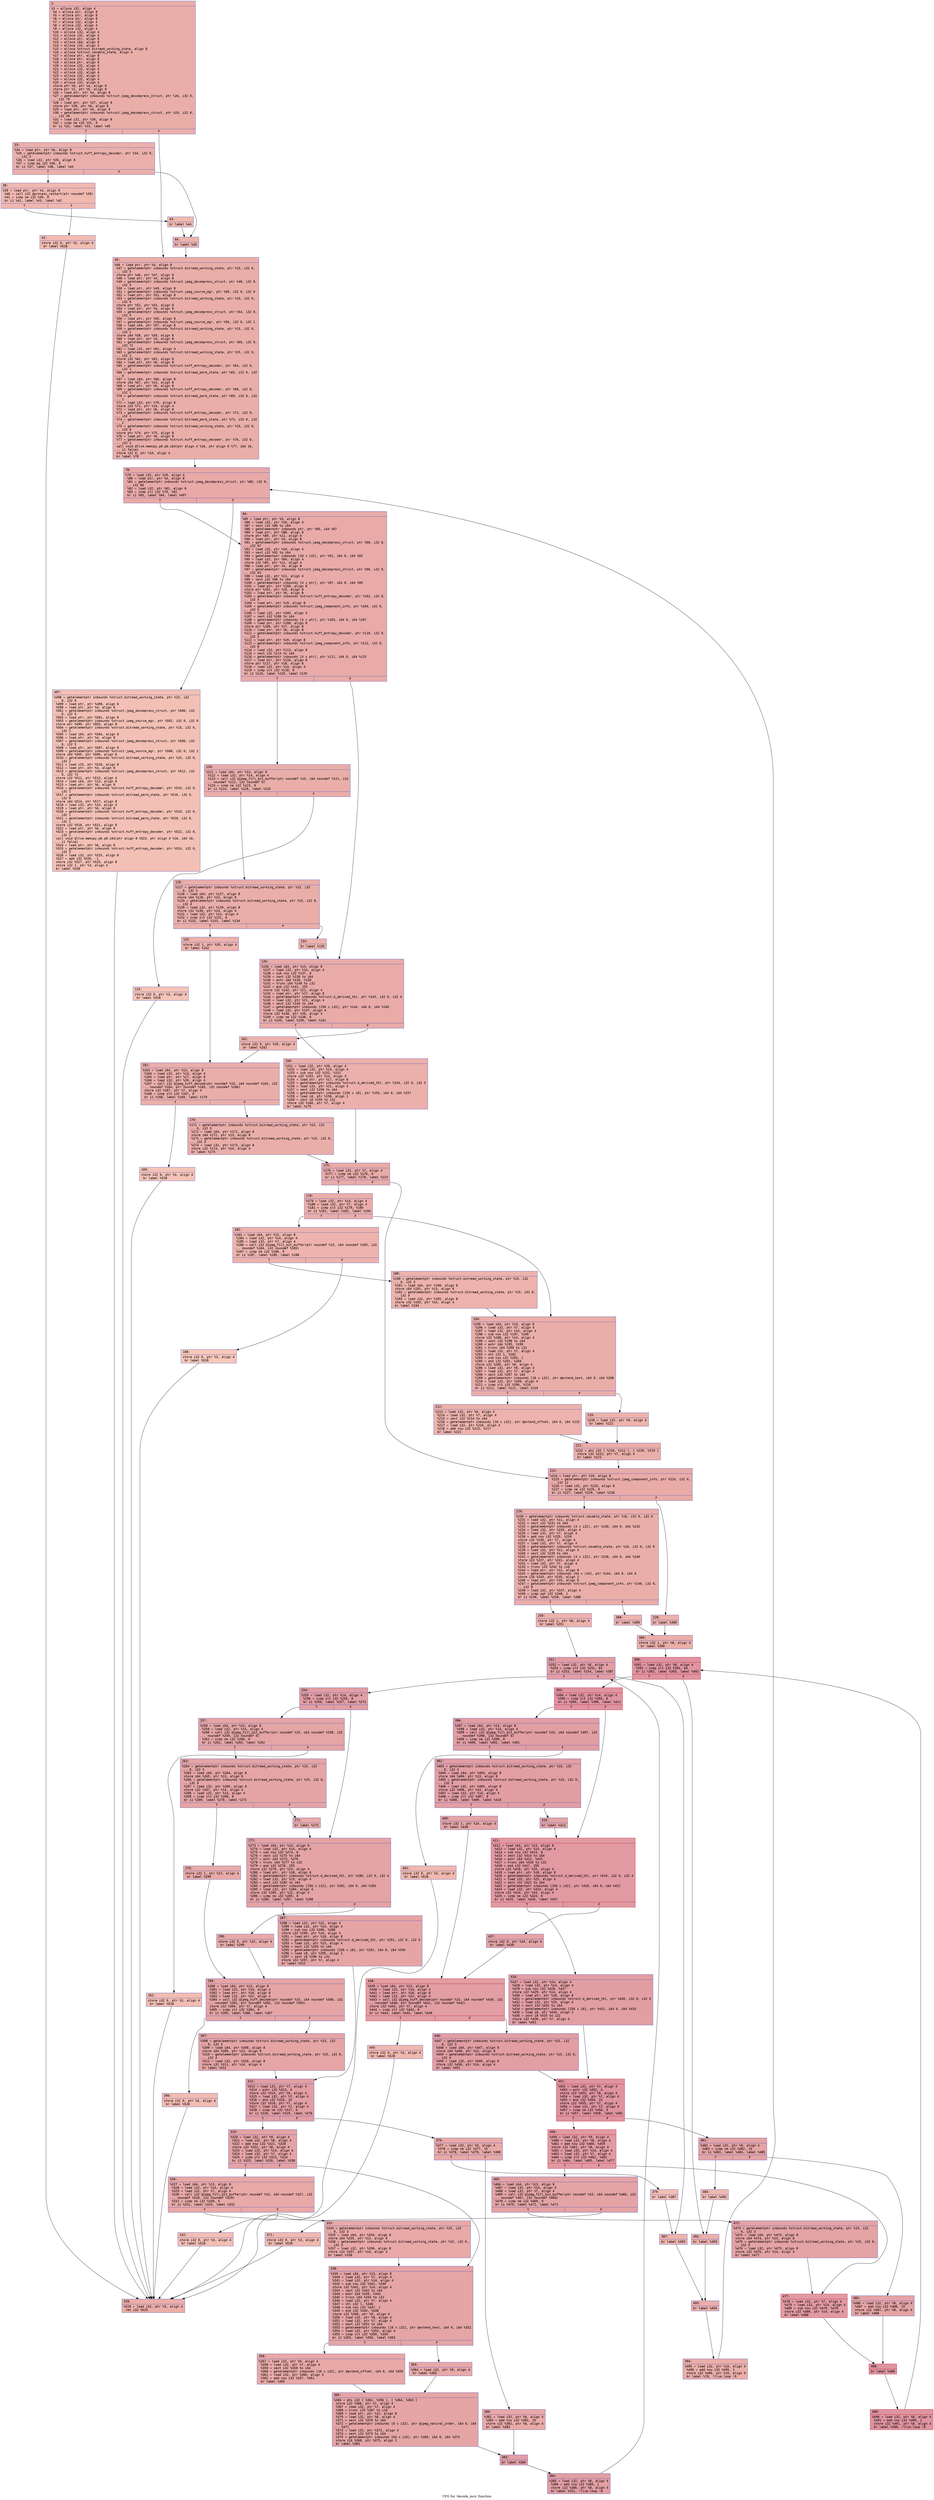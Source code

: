 digraph "CFG for 'decode_mcu' function" {
	label="CFG for 'decode_mcu' function";

	Node0x600000e1c0a0 [shape=record,color="#3d50c3ff", style=filled, fillcolor="#d0473d70" fontname="Courier",label="{2:\l|  %3 = alloca i32, align 4\l  %4 = alloca ptr, align 8\l  %5 = alloca ptr, align 8\l  %6 = alloca ptr, align 8\l  %7 = alloca i32, align 4\l  %8 = alloca i32, align 4\l  %9 = alloca i32, align 4\l  %10 = alloca i32, align 4\l  %11 = alloca i32, align 4\l  %12 = alloca ptr, align 8\l  %13 = alloca i64, align 8\l  %14 = alloca i32, align 4\l  %15 = alloca %struct.bitread_working_state, align 8\l  %16 = alloca %struct.savable_state, align 4\l  %17 = alloca ptr, align 8\l  %18 = alloca ptr, align 8\l  %19 = alloca ptr, align 8\l  %20 = alloca i32, align 4\l  %21 = alloca i32, align 4\l  %22 = alloca i32, align 4\l  %23 = alloca i32, align 4\l  %24 = alloca i32, align 4\l  %25 = alloca i32, align 4\l  store ptr %0, ptr %4, align 8\l  store ptr %1, ptr %5, align 8\l  %26 = load ptr, ptr %4, align 8\l  %27 = getelementptr inbounds %struct.jpeg_decompress_struct, ptr %26, i32 0,\l... i32 79\l  %28 = load ptr, ptr %27, align 8\l  store ptr %28, ptr %6, align 8\l  %29 = load ptr, ptr %4, align 8\l  %30 = getelementptr inbounds %struct.jpeg_decompress_struct, ptr %29, i32 0,\l... i32 49\l  %31 = load i32, ptr %30, align 8\l  %32 = icmp ne i32 %31, 0\l  br i1 %32, label %33, label %45\l|{<s0>T|<s1>F}}"];
	Node0x600000e1c0a0:s0 -> Node0x600000e1c0f0[tooltip="2 -> 33\nProbability 62.50%" ];
	Node0x600000e1c0a0:s1 -> Node0x600000e1c280[tooltip="2 -> 45\nProbability 37.50%" ];
	Node0x600000e1c0f0 [shape=record,color="#3d50c3ff", style=filled, fillcolor="#d24b4070" fontname="Courier",label="{33:\l|  %34 = load ptr, ptr %6, align 8\l  %35 = getelementptr inbounds %struct.huff_entropy_decoder, ptr %34, i32 0,\l... i32 3\l  %36 = load i32, ptr %35, align 8\l  %37 = icmp eq i32 %36, 0\l  br i1 %37, label %38, label %44\l|{<s0>T|<s1>F}}"];
	Node0x600000e1c0f0:s0 -> Node0x600000e1c140[tooltip="33 -> 38\nProbability 37.50%" ];
	Node0x600000e1c0f0:s1 -> Node0x600000e1c230[tooltip="33 -> 44\nProbability 62.50%" ];
	Node0x600000e1c140 [shape=record,color="#3d50c3ff", style=filled, fillcolor="#dc5d4a70" fontname="Courier",label="{38:\l|  %39 = load ptr, ptr %4, align 8\l  %40 = call i32 @process_restart(ptr noundef %39)\l  %41 = icmp ne i32 %40, 0\l  br i1 %41, label %43, label %42\l|{<s0>T|<s1>F}}"];
	Node0x600000e1c140:s0 -> Node0x600000e1c1e0[tooltip="38 -> 43\nProbability 62.50%" ];
	Node0x600000e1c140:s1 -> Node0x600000e1c190[tooltip="38 -> 42\nProbability 37.50%" ];
	Node0x600000e1c190 [shape=record,color="#3d50c3ff", style=filled, fillcolor="#e1675170" fontname="Courier",label="{42:\l|  store i32 0, ptr %3, align 4\l  br label %528\l}"];
	Node0x600000e1c190 -> Node0x600000e1dd10[tooltip="42 -> 528\nProbability 100.00%" ];
	Node0x600000e1c1e0 [shape=record,color="#3d50c3ff", style=filled, fillcolor="#de614d70" fontname="Courier",label="{43:\l|  br label %44\l}"];
	Node0x600000e1c1e0 -> Node0x600000e1c230[tooltip="43 -> 44\nProbability 100.00%" ];
	Node0x600000e1c230 [shape=record,color="#3d50c3ff", style=filled, fillcolor="#d6524470" fontname="Courier",label="{44:\l|  br label %45\l}"];
	Node0x600000e1c230 -> Node0x600000e1c280[tooltip="44 -> 45\nProbability 100.00%" ];
	Node0x600000e1c280 [shape=record,color="#3d50c3ff", style=filled, fillcolor="#d0473d70" fontname="Courier",label="{45:\l|  %46 = load ptr, ptr %4, align 8\l  %47 = getelementptr inbounds %struct.bitread_working_state, ptr %15, i32 0,\l... i32 5\l  store ptr %46, ptr %47, align 8\l  %48 = load ptr, ptr %4, align 8\l  %49 = getelementptr inbounds %struct.jpeg_decompress_struct, ptr %48, i32 0,\l... i32 5\l  %50 = load ptr, ptr %49, align 8\l  %51 = getelementptr inbounds %struct.jpeg_source_mgr, ptr %50, i32 0, i32 0\l  %52 = load ptr, ptr %51, align 8\l  %53 = getelementptr inbounds %struct.bitread_working_state, ptr %15, i32 0,\l... i32 0\l  store ptr %52, ptr %53, align 8\l  %54 = load ptr, ptr %4, align 8\l  %55 = getelementptr inbounds %struct.jpeg_decompress_struct, ptr %54, i32 0,\l... i32 5\l  %56 = load ptr, ptr %55, align 8\l  %57 = getelementptr inbounds %struct.jpeg_source_mgr, ptr %56, i32 0, i32 1\l  %58 = load i64, ptr %57, align 8\l  %59 = getelementptr inbounds %struct.bitread_working_state, ptr %15, i32 0,\l... i32 1\l  store i64 %58, ptr %59, align 8\l  %60 = load ptr, ptr %4, align 8\l  %61 = getelementptr inbounds %struct.jpeg_decompress_struct, ptr %60, i32 0,\l... i32 72\l  %62 = load i32, ptr %61, align 4\l  %63 = getelementptr inbounds %struct.bitread_working_state, ptr %15, i32 0,\l... i32 2\l  store i32 %62, ptr %63, align 8\l  %64 = load ptr, ptr %6, align 8\l  %65 = getelementptr inbounds %struct.huff_entropy_decoder, ptr %64, i32 0,\l... i32 1\l  %66 = getelementptr inbounds %struct.bitread_perm_state, ptr %65, i32 0, i32\l... 0\l  %67 = load i64, ptr %66, align 8\l  store i64 %67, ptr %13, align 8\l  %68 = load ptr, ptr %6, align 8\l  %69 = getelementptr inbounds %struct.huff_entropy_decoder, ptr %68, i32 0,\l... i32 1\l  %70 = getelementptr inbounds %struct.bitread_perm_state, ptr %69, i32 0, i32\l... 1\l  %71 = load i32, ptr %70, align 8\l  store i32 %71, ptr %14, align 4\l  %72 = load ptr, ptr %6, align 8\l  %73 = getelementptr inbounds %struct.huff_entropy_decoder, ptr %72, i32 0,\l... i32 1\l  %74 = getelementptr inbounds %struct.bitread_perm_state, ptr %73, i32 0, i32\l... 2\l  %75 = getelementptr inbounds %struct.bitread_working_state, ptr %15, i32 0,\l... i32 6\l  store ptr %74, ptr %75, align 8\l  %76 = load ptr, ptr %6, align 8\l  %77 = getelementptr inbounds %struct.huff_entropy_decoder, ptr %76, i32 0,\l... i32 2\l  call void @llvm.memcpy.p0.p0.i64(ptr align 4 %16, ptr align 8 %77, i64 16,\l... i1 false)\l  store i32 0, ptr %10, align 4\l  br label %78\l}"];
	Node0x600000e1c280 -> Node0x600000e1c2d0[tooltip="45 -> 78\nProbability 100.00%" ];
	Node0x600000e1c2d0 [shape=record,color="#3d50c3ff", style=filled, fillcolor="#ca3b3770" fontname="Courier",label="{78:\l|  %79 = load i32, ptr %10, align 4\l  %80 = load ptr, ptr %4, align 8\l  %81 = getelementptr inbounds %struct.jpeg_decompress_struct, ptr %80, i32 0,\l... i32 66\l  %82 = load i32, ptr %81, align 8\l  %83 = icmp slt i32 %79, %82\l  br i1 %83, label %84, label %497\l|{<s0>T|<s1>F}}"];
	Node0x600000e1c2d0:s0 -> Node0x600000e1c320[tooltip="78 -> 84\nProbability 96.88%" ];
	Node0x600000e1c2d0:s1 -> Node0x600000e1dcc0[tooltip="78 -> 497\nProbability 3.12%" ];
	Node0x600000e1c320 [shape=record,color="#3d50c3ff", style=filled, fillcolor="#cc403a70" fontname="Courier",label="{84:\l|  %85 = load ptr, ptr %5, align 8\l  %86 = load i32, ptr %10, align 4\l  %87 = sext i32 %86 to i64\l  %88 = getelementptr inbounds ptr, ptr %85, i64 %87\l  %89 = load ptr, ptr %88, align 8\l  store ptr %89, ptr %12, align 8\l  %90 = load ptr, ptr %4, align 8\l  %91 = getelementptr inbounds %struct.jpeg_decompress_struct, ptr %90, i32 0,\l... i32 67\l  %92 = load i32, ptr %10, align 4\l  %93 = sext i32 %92 to i64\l  %94 = getelementptr inbounds [10 x i32], ptr %91, i64 0, i64 %93\l  %95 = load i32, ptr %94, align 4\l  store i32 %95, ptr %11, align 4\l  %96 = load ptr, ptr %4, align 8\l  %97 = getelementptr inbounds %struct.jpeg_decompress_struct, ptr %96, i32 0,\l... i32 63\l  %98 = load i32, ptr %11, align 4\l  %99 = sext i32 %98 to i64\l  %100 = getelementptr inbounds [4 x ptr], ptr %97, i64 0, i64 %99\l  %101 = load ptr, ptr %100, align 8\l  store ptr %101, ptr %19, align 8\l  %102 = load ptr, ptr %6, align 8\l  %103 = getelementptr inbounds %struct.huff_entropy_decoder, ptr %102, i32 0,\l... i32 4\l  %104 = load ptr, ptr %19, align 8\l  %105 = getelementptr inbounds %struct.jpeg_component_info, ptr %104, i32 0,\l... i32 5\l  %106 = load i32, ptr %105, align 4\l  %107 = sext i32 %106 to i64\l  %108 = getelementptr inbounds [4 x ptr], ptr %103, i64 0, i64 %107\l  %109 = load ptr, ptr %108, align 8\l  store ptr %109, ptr %17, align 8\l  %110 = load ptr, ptr %6, align 8\l  %111 = getelementptr inbounds %struct.huff_entropy_decoder, ptr %110, i32 0,\l... i32 5\l  %112 = load ptr, ptr %19, align 8\l  %113 = getelementptr inbounds %struct.jpeg_component_info, ptr %112, i32 0,\l... i32 6\l  %114 = load i32, ptr %113, align 8\l  %115 = sext i32 %114 to i64\l  %116 = getelementptr inbounds [4 x ptr], ptr %111, i64 0, i64 %115\l  %117 = load ptr, ptr %116, align 8\l  store ptr %117, ptr %18, align 8\l  %118 = load i32, ptr %14, align 4\l  %119 = icmp slt i32 %118, 8\l  br i1 %119, label %120, label %135\l|{<s0>T|<s1>F}}"];
	Node0x600000e1c320:s0 -> Node0x600000e1c370[tooltip="84 -> 120\nProbability 50.00%" ];
	Node0x600000e1c320:s1 -> Node0x600000e1c500[tooltip="84 -> 135\nProbability 50.00%" ];
	Node0x600000e1c370 [shape=record,color="#3d50c3ff", style=filled, fillcolor="#d0473d70" fontname="Courier",label="{120:\l|  %121 = load i64, ptr %13, align 8\l  %122 = load i32, ptr %14, align 4\l  %123 = call i32 @jpeg_fill_bit_buffer(ptr noundef %15, i64 noundef %121, i32\l... noundef %122, i32 noundef 0)\l  %124 = icmp ne i32 %123, 0\l  br i1 %124, label %126, label %125\l|{<s0>T|<s1>F}}"];
	Node0x600000e1c370:s0 -> Node0x600000e1c410[tooltip="120 -> 126\nProbability 96.88%" ];
	Node0x600000e1c370:s1 -> Node0x600000e1c3c0[tooltip="120 -> 125\nProbability 3.12%" ];
	Node0x600000e1c3c0 [shape=record,color="#3d50c3ff", style=filled, fillcolor="#e97a5f70" fontname="Courier",label="{125:\l|  store i32 0, ptr %3, align 4\l  br label %528\l}"];
	Node0x600000e1c3c0 -> Node0x600000e1dd10[tooltip="125 -> 528\nProbability 100.00%" ];
	Node0x600000e1c410 [shape=record,color="#3d50c3ff", style=filled, fillcolor="#d0473d70" fontname="Courier",label="{126:\l|  %127 = getelementptr inbounds %struct.bitread_working_state, ptr %15, i32\l... 0, i32 3\l  %128 = load i64, ptr %127, align 8\l  store i64 %128, ptr %13, align 8\l  %129 = getelementptr inbounds %struct.bitread_working_state, ptr %15, i32 0,\l... i32 4\l  %130 = load i32, ptr %129, align 8\l  store i32 %130, ptr %14, align 4\l  %131 = load i32, ptr %14, align 4\l  %132 = icmp slt i32 %131, 8\l  br i1 %132, label %133, label %134\l|{<s0>T|<s1>F}}"];
	Node0x600000e1c410:s0 -> Node0x600000e1c460[tooltip="126 -> 133\nProbability 50.00%" ];
	Node0x600000e1c410:s1 -> Node0x600000e1c4b0[tooltip="126 -> 134\nProbability 50.00%" ];
	Node0x600000e1c460 [shape=record,color="#3d50c3ff", style=filled, fillcolor="#d6524470" fontname="Courier",label="{133:\l|  store i32 1, ptr %20, align 4\l  br label %162\l}"];
	Node0x600000e1c460 -> Node0x600000e1c5f0[tooltip="133 -> 162\nProbability 100.00%" ];
	Node0x600000e1c4b0 [shape=record,color="#3d50c3ff", style=filled, fillcolor="#d6524470" fontname="Courier",label="{134:\l|  br label %135\l}"];
	Node0x600000e1c4b0 -> Node0x600000e1c500[tooltip="134 -> 135\nProbability 100.00%" ];
	Node0x600000e1c500 [shape=record,color="#3d50c3ff", style=filled, fillcolor="#cc403a70" fontname="Courier",label="{135:\l|  %136 = load i64, ptr %13, align 8\l  %137 = load i32, ptr %14, align 4\l  %138 = sub nsw i32 %137, 8\l  %139 = zext i32 %138 to i64\l  %140 = ashr i64 %136, %139\l  %141 = trunc i64 %140 to i32\l  %142 = and i32 %141, 255\l  store i32 %142, ptr %21, align 4\l  %143 = load ptr, ptr %17, align 8\l  %144 = getelementptr inbounds %struct.d_derived_tbl, ptr %143, i32 0, i32 4\l  %145 = load i32, ptr %21, align 4\l  %146 = sext i32 %145 to i64\l  %147 = getelementptr inbounds [256 x i32], ptr %144, i64 0, i64 %146\l  %148 = load i32, ptr %147, align 4\l  store i32 %148, ptr %20, align 4\l  %149 = icmp ne i32 %148, 0\l  br i1 %149, label %150, label %161\l|{<s0>T|<s1>F}}"];
	Node0x600000e1c500:s0 -> Node0x600000e1c550[tooltip="135 -> 150\nProbability 62.50%" ];
	Node0x600000e1c500:s1 -> Node0x600000e1c5a0[tooltip="135 -> 161\nProbability 37.50%" ];
	Node0x600000e1c550 [shape=record,color="#3d50c3ff", style=filled, fillcolor="#d24b4070" fontname="Courier",label="{150:\l|  %151 = load i32, ptr %20, align 4\l  %152 = load i32, ptr %14, align 4\l  %153 = sub nsw i32 %152, %151\l  store i32 %153, ptr %14, align 4\l  %154 = load ptr, ptr %17, align 8\l  %155 = getelementptr inbounds %struct.d_derived_tbl, ptr %154, i32 0, i32 5\l  %156 = load i32, ptr %21, align 4\l  %157 = sext i32 %156 to i64\l  %158 = getelementptr inbounds [256 x i8], ptr %155, i64 0, i64 %157\l  %159 = load i8, ptr %158, align 1\l  %160 = zext i8 %159 to i32\l  store i32 %160, ptr %7, align 4\l  br label %175\l}"];
	Node0x600000e1c550 -> Node0x600000e1c6e0[tooltip="150 -> 175\nProbability 100.00%" ];
	Node0x600000e1c5a0 [shape=record,color="#3d50c3ff", style=filled, fillcolor="#d6524470" fontname="Courier",label="{161:\l|  store i32 9, ptr %20, align 4\l  br label %162\l}"];
	Node0x600000e1c5a0 -> Node0x600000e1c5f0[tooltip="161 -> 162\nProbability 100.00%" ];
	Node0x600000e1c5f0 [shape=record,color="#3d50c3ff", style=filled, fillcolor="#d0473d70" fontname="Courier",label="{162:\l|  %163 = load i64, ptr %13, align 8\l  %164 = load i32, ptr %14, align 4\l  %165 = load ptr, ptr %17, align 8\l  %166 = load i32, ptr %20, align 4\l  %167 = call i32 @jpeg_huff_decode(ptr noundef %15, i64 noundef %163, i32\l... noundef %164, ptr noundef %165, i32 noundef %166)\l  store i32 %167, ptr %7, align 4\l  %168 = icmp slt i32 %167, 0\l  br i1 %168, label %169, label %170\l|{<s0>T|<s1>F}}"];
	Node0x600000e1c5f0:s0 -> Node0x600000e1c640[tooltip="162 -> 169\nProbability 3.12%" ];
	Node0x600000e1c5f0:s1 -> Node0x600000e1c690[tooltip="162 -> 170\nProbability 96.88%" ];
	Node0x600000e1c640 [shape=record,color="#3d50c3ff", style=filled, fillcolor="#e8765c70" fontname="Courier",label="{169:\l|  store i32 0, ptr %3, align 4\l  br label %528\l}"];
	Node0x600000e1c640 -> Node0x600000e1dd10[tooltip="169 -> 528\nProbability 100.00%" ];
	Node0x600000e1c690 [shape=record,color="#3d50c3ff", style=filled, fillcolor="#d0473d70" fontname="Courier",label="{170:\l|  %171 = getelementptr inbounds %struct.bitread_working_state, ptr %15, i32\l... 0, i32 3\l  %172 = load i64, ptr %171, align 8\l  store i64 %172, ptr %13, align 8\l  %173 = getelementptr inbounds %struct.bitread_working_state, ptr %15, i32 0,\l... i32 4\l  %174 = load i32, ptr %173, align 8\l  store i32 %174, ptr %14, align 4\l  br label %175\l}"];
	Node0x600000e1c690 -> Node0x600000e1c6e0[tooltip="170 -> 175\nProbability 100.00%" ];
	Node0x600000e1c6e0 [shape=record,color="#3d50c3ff", style=filled, fillcolor="#cc403a70" fontname="Courier",label="{175:\l|  %176 = load i32, ptr %7, align 4\l  %177 = icmp ne i32 %176, 0\l  br i1 %177, label %178, label %223\l|{<s0>T|<s1>F}}"];
	Node0x600000e1c6e0:s0 -> Node0x600000e1c730[tooltip="175 -> 178\nProbability 62.50%" ];
	Node0x600000e1c6e0:s1 -> Node0x600000e1c9b0[tooltip="175 -> 223\nProbability 37.50%" ];
	Node0x600000e1c730 [shape=record,color="#3d50c3ff", style=filled, fillcolor="#d0473d70" fontname="Courier",label="{178:\l|  %179 = load i32, ptr %14, align 4\l  %180 = load i32, ptr %7, align 4\l  %181 = icmp slt i32 %179, %180\l  br i1 %181, label %182, label %194\l|{<s0>T|<s1>F}}"];
	Node0x600000e1c730:s0 -> Node0x600000e1c780[tooltip="178 -> 182\nProbability 50.00%" ];
	Node0x600000e1c730:s1 -> Node0x600000e1c870[tooltip="178 -> 194\nProbability 50.00%" ];
	Node0x600000e1c780 [shape=record,color="#3d50c3ff", style=filled, fillcolor="#d6524470" fontname="Courier",label="{182:\l|  %183 = load i64, ptr %13, align 8\l  %184 = load i32, ptr %14, align 4\l  %185 = load i32, ptr %7, align 4\l  %186 = call i32 @jpeg_fill_bit_buffer(ptr noundef %15, i64 noundef %183, i32\l... noundef %184, i32 noundef %185)\l  %187 = icmp ne i32 %186, 0\l  br i1 %187, label %189, label %188\l|{<s0>T|<s1>F}}"];
	Node0x600000e1c780:s0 -> Node0x600000e1c820[tooltip="182 -> 189\nProbability 96.88%" ];
	Node0x600000e1c780:s1 -> Node0x600000e1c7d0[tooltip="182 -> 188\nProbability 3.12%" ];
	Node0x600000e1c7d0 [shape=record,color="#3d50c3ff", style=filled, fillcolor="#ec7f6370" fontname="Courier",label="{188:\l|  store i32 0, ptr %3, align 4\l  br label %528\l}"];
	Node0x600000e1c7d0 -> Node0x600000e1dd10[tooltip="188 -> 528\nProbability 100.00%" ];
	Node0x600000e1c820 [shape=record,color="#3d50c3ff", style=filled, fillcolor="#d6524470" fontname="Courier",label="{189:\l|  %190 = getelementptr inbounds %struct.bitread_working_state, ptr %15, i32\l... 0, i32 3\l  %191 = load i64, ptr %190, align 8\l  store i64 %191, ptr %13, align 8\l  %192 = getelementptr inbounds %struct.bitread_working_state, ptr %15, i32 0,\l... i32 4\l  %193 = load i32, ptr %192, align 8\l  store i32 %193, ptr %14, align 4\l  br label %194\l}"];
	Node0x600000e1c820 -> Node0x600000e1c870[tooltip="189 -> 194\nProbability 100.00%" ];
	Node0x600000e1c870 [shape=record,color="#3d50c3ff", style=filled, fillcolor="#d0473d70" fontname="Courier",label="{194:\l|  %195 = load i64, ptr %13, align 8\l  %196 = load i32, ptr %7, align 4\l  %197 = load i32, ptr %14, align 4\l  %198 = sub nsw i32 %197, %196\l  store i32 %198, ptr %14, align 4\l  %199 = zext i32 %198 to i64\l  %200 = ashr i64 %195, %199\l  %201 = trunc i64 %200 to i32\l  %202 = load i32, ptr %7, align 4\l  %203 = shl i32 1, %202\l  %204 = sub nsw i32 %203, 1\l  %205 = and i32 %201, %204\l  store i32 %205, ptr %9, align 4\l  %206 = load i32, ptr %9, align 4\l  %207 = load i32, ptr %7, align 4\l  %208 = sext i32 %207 to i64\l  %209 = getelementptr inbounds [16 x i32], ptr @extend_test, i64 0, i64 %208\l  %210 = load i32, ptr %209, align 4\l  %211 = icmp slt i32 %206, %210\l  br i1 %211, label %212, label %219\l|{<s0>T|<s1>F}}"];
	Node0x600000e1c870:s0 -> Node0x600000e1c8c0[tooltip="194 -> 212\nProbability 50.00%" ];
	Node0x600000e1c870:s1 -> Node0x600000e1c910[tooltip="194 -> 219\nProbability 50.00%" ];
	Node0x600000e1c8c0 [shape=record,color="#3d50c3ff", style=filled, fillcolor="#d6524470" fontname="Courier",label="{212:\l|  %213 = load i32, ptr %9, align 4\l  %214 = load i32, ptr %7, align 4\l  %215 = sext i32 %214 to i64\l  %216 = getelementptr inbounds [16 x i32], ptr @extend_offset, i64 0, i64 %215\l  %217 = load i32, ptr %216, align 4\l  %218 = add nsw i32 %213, %217\l  br label %221\l}"];
	Node0x600000e1c8c0 -> Node0x600000e1c960[tooltip="212 -> 221\nProbability 100.00%" ];
	Node0x600000e1c910 [shape=record,color="#3d50c3ff", style=filled, fillcolor="#d6524470" fontname="Courier",label="{219:\l|  %220 = load i32, ptr %9, align 4\l  br label %221\l}"];
	Node0x600000e1c910 -> Node0x600000e1c960[tooltip="219 -> 221\nProbability 100.00%" ];
	Node0x600000e1c960 [shape=record,color="#3d50c3ff", style=filled, fillcolor="#d0473d70" fontname="Courier",label="{221:\l|  %222 = phi i32 [ %218, %212 ], [ %220, %219 ]\l  store i32 %222, ptr %7, align 4\l  br label %223\l}"];
	Node0x600000e1c960 -> Node0x600000e1c9b0[tooltip="221 -> 223\nProbability 100.00%" ];
	Node0x600000e1c9b0 [shape=record,color="#3d50c3ff", style=filled, fillcolor="#cc403a70" fontname="Courier",label="{223:\l|  %224 = load ptr, ptr %19, align 8\l  %225 = getelementptr inbounds %struct.jpeg_component_info, ptr %224, i32 0,\l... i32 12\l  %226 = load i32, ptr %225, align 8\l  %227 = icmp ne i32 %226, 0\l  br i1 %227, label %229, label %228\l|{<s0>T|<s1>F}}"];
	Node0x600000e1c9b0:s0 -> Node0x600000e1ca50[tooltip="223 -> 229\nProbability 62.50%" ];
	Node0x600000e1c9b0:s1 -> Node0x600000e1ca00[tooltip="223 -> 228\nProbability 37.50%" ];
	Node0x600000e1ca00 [shape=record,color="#3d50c3ff", style=filled, fillcolor="#d24b4070" fontname="Courier",label="{228:\l|  br label %389\l}"];
	Node0x600000e1ca00 -> Node0x600000e1d400[tooltip="228 -> 389\nProbability 100.00%" ];
	Node0x600000e1ca50 [shape=record,color="#3d50c3ff", style=filled, fillcolor="#d0473d70" fontname="Courier",label="{229:\l|  %230 = getelementptr inbounds %struct.savable_state, ptr %16, i32 0, i32 0\l  %231 = load i32, ptr %11, align 4\l  %232 = sext i32 %231 to i64\l  %233 = getelementptr inbounds [4 x i32], ptr %230, i64 0, i64 %232\l  %234 = load i32, ptr %233, align 4\l  %235 = load i32, ptr %7, align 4\l  %236 = add nsw i32 %235, %234\l  store i32 %236, ptr %7, align 4\l  %237 = load i32, ptr %7, align 4\l  %238 = getelementptr inbounds %struct.savable_state, ptr %16, i32 0, i32 0\l  %239 = load i32, ptr %11, align 4\l  %240 = sext i32 %239 to i64\l  %241 = getelementptr inbounds [4 x i32], ptr %238, i64 0, i64 %240\l  store i32 %237, ptr %241, align 4\l  %242 = load i32, ptr %7, align 4\l  %243 = trunc i32 %242 to i16\l  %244 = load ptr, ptr %12, align 8\l  %245 = getelementptr inbounds [64 x i16], ptr %244, i64 0, i64 0\l  store i16 %243, ptr %245, align 2\l  %246 = load ptr, ptr %19, align 8\l  %247 = getelementptr inbounds %struct.jpeg_component_info, ptr %246, i32 0,\l... i32 9\l  %248 = load i32, ptr %247, align 4\l  %249 = icmp sgt i32 %248, 1\l  br i1 %249, label %250, label %388\l|{<s0>T|<s1>F}}"];
	Node0x600000e1ca50:s0 -> Node0x600000e1caa0[tooltip="229 -> 250\nProbability 50.00%" ];
	Node0x600000e1ca50:s1 -> Node0x600000e1d3b0[tooltip="229 -> 388\nProbability 50.00%" ];
	Node0x600000e1caa0 [shape=record,color="#3d50c3ff", style=filled, fillcolor="#d6524470" fontname="Courier",label="{250:\l|  store i32 1, ptr %8, align 4\l  br label %251\l}"];
	Node0x600000e1caa0 -> Node0x600000e1caf0[tooltip="250 -> 251\nProbability 100.00%" ];
	Node0x600000e1caf0 [shape=record,color="#3d50c3ff", style=filled, fillcolor="#be242e70" fontname="Courier",label="{251:\l|  %252 = load i32, ptr %8, align 4\l  %253 = icmp slt i32 %252, 64\l  br i1 %253, label %254, label %387\l|{<s0>T|<s1>F}}"];
	Node0x600000e1caf0:s0 -> Node0x600000e1cb40[tooltip="251 -> 254\nProbability 96.88%" ];
	Node0x600000e1caf0:s1 -> Node0x600000e1d360[tooltip="251 -> 387\nProbability 3.12%" ];
	Node0x600000e1cb40 [shape=record,color="#3d50c3ff", style=filled, fillcolor="#be242e70" fontname="Courier",label="{254:\l|  %255 = load i32, ptr %14, align 4\l  %256 = icmp slt i32 %255, 8\l  br i1 %256, label %257, label %272\l|{<s0>T|<s1>F}}"];
	Node0x600000e1cb40:s0 -> Node0x600000e1cb90[tooltip="254 -> 257\nProbability 50.00%" ];
	Node0x600000e1cb40:s1 -> Node0x600000e1cd20[tooltip="254 -> 272\nProbability 50.00%" ];
	Node0x600000e1cb90 [shape=record,color="#3d50c3ff", style=filled, fillcolor="#c5333470" fontname="Courier",label="{257:\l|  %258 = load i64, ptr %13, align 8\l  %259 = load i32, ptr %14, align 4\l  %260 = call i32 @jpeg_fill_bit_buffer(ptr noundef %15, i64 noundef %258, i32\l... noundef %259, i32 noundef 0)\l  %261 = icmp ne i32 %260, 0\l  br i1 %261, label %263, label %262\l|{<s0>T|<s1>F}}"];
	Node0x600000e1cb90:s0 -> Node0x600000e1cc30[tooltip="257 -> 263\nProbability 96.88%" ];
	Node0x600000e1cb90:s1 -> Node0x600000e1cbe0[tooltip="257 -> 262\nProbability 3.12%" ];
	Node0x600000e1cbe0 [shape=record,color="#3d50c3ff", style=filled, fillcolor="#e1675170" fontname="Courier",label="{262:\l|  store i32 0, ptr %3, align 4\l  br label %528\l}"];
	Node0x600000e1cbe0 -> Node0x600000e1dd10[tooltip="262 -> 528\nProbability 100.00%" ];
	Node0x600000e1cc30 [shape=record,color="#3d50c3ff", style=filled, fillcolor="#c5333470" fontname="Courier",label="{263:\l|  %264 = getelementptr inbounds %struct.bitread_working_state, ptr %15, i32\l... 0, i32 3\l  %265 = load i64, ptr %264, align 8\l  store i64 %265, ptr %13, align 8\l  %266 = getelementptr inbounds %struct.bitread_working_state, ptr %15, i32 0,\l... i32 4\l  %267 = load i32, ptr %266, align 8\l  store i32 %267, ptr %14, align 4\l  %268 = load i32, ptr %14, align 4\l  %269 = icmp slt i32 %268, 8\l  br i1 %269, label %270, label %271\l|{<s0>T|<s1>F}}"];
	Node0x600000e1cc30:s0 -> Node0x600000e1cc80[tooltip="263 -> 270\nProbability 50.00%" ];
	Node0x600000e1cc30:s1 -> Node0x600000e1ccd0[tooltip="263 -> 271\nProbability 50.00%" ];
	Node0x600000e1cc80 [shape=record,color="#3d50c3ff", style=filled, fillcolor="#cc403a70" fontname="Courier",label="{270:\l|  store i32 1, ptr %22, align 4\l  br label %299\l}"];
	Node0x600000e1cc80 -> Node0x600000e1ce10[tooltip="270 -> 299\nProbability 100.00%" ];
	Node0x600000e1ccd0 [shape=record,color="#3d50c3ff", style=filled, fillcolor="#cc403a70" fontname="Courier",label="{271:\l|  br label %272\l}"];
	Node0x600000e1ccd0 -> Node0x600000e1cd20[tooltip="271 -> 272\nProbability 100.00%" ];
	Node0x600000e1cd20 [shape=record,color="#3d50c3ff", style=filled, fillcolor="#c32e3170" fontname="Courier",label="{272:\l|  %273 = load i64, ptr %13, align 8\l  %274 = load i32, ptr %14, align 4\l  %275 = sub nsw i32 %274, 8\l  %276 = zext i32 %275 to i64\l  %277 = ashr i64 %273, %276\l  %278 = trunc i64 %277 to i32\l  %279 = and i32 %278, 255\l  store i32 %279, ptr %23, align 4\l  %280 = load ptr, ptr %18, align 8\l  %281 = getelementptr inbounds %struct.d_derived_tbl, ptr %280, i32 0, i32 4\l  %282 = load i32, ptr %23, align 4\l  %283 = sext i32 %282 to i64\l  %284 = getelementptr inbounds [256 x i32], ptr %281, i64 0, i64 %283\l  %285 = load i32, ptr %284, align 4\l  store i32 %285, ptr %22, align 4\l  %286 = icmp ne i32 %285, 0\l  br i1 %286, label %287, label %298\l|{<s0>T|<s1>F}}"];
	Node0x600000e1cd20:s0 -> Node0x600000e1cd70[tooltip="272 -> 287\nProbability 62.50%" ];
	Node0x600000e1cd20:s1 -> Node0x600000e1cdc0[tooltip="272 -> 298\nProbability 37.50%" ];
	Node0x600000e1cd70 [shape=record,color="#3d50c3ff", style=filled, fillcolor="#c5333470" fontname="Courier",label="{287:\l|  %288 = load i32, ptr %22, align 4\l  %289 = load i32, ptr %14, align 4\l  %290 = sub nsw i32 %289, %288\l  store i32 %290, ptr %14, align 4\l  %291 = load ptr, ptr %18, align 8\l  %292 = getelementptr inbounds %struct.d_derived_tbl, ptr %291, i32 0, i32 5\l  %293 = load i32, ptr %23, align 4\l  %294 = sext i32 %293 to i64\l  %295 = getelementptr inbounds [256 x i8], ptr %292, i64 0, i64 %294\l  %296 = load i8, ptr %295, align 1\l  %297 = zext i8 %296 to i32\l  store i32 %297, ptr %7, align 4\l  br label %312\l}"];
	Node0x600000e1cd70 -> Node0x600000e1cf00[tooltip="287 -> 312\nProbability 100.00%" ];
	Node0x600000e1cdc0 [shape=record,color="#3d50c3ff", style=filled, fillcolor="#cc403a70" fontname="Courier",label="{298:\l|  store i32 9, ptr %22, align 4\l  br label %299\l}"];
	Node0x600000e1cdc0 -> Node0x600000e1ce10[tooltip="298 -> 299\nProbability 100.00%" ];
	Node0x600000e1ce10 [shape=record,color="#3d50c3ff", style=filled, fillcolor="#c5333470" fontname="Courier",label="{299:\l|  %300 = load i64, ptr %13, align 8\l  %301 = load i32, ptr %14, align 4\l  %302 = load ptr, ptr %18, align 8\l  %303 = load i32, ptr %22, align 4\l  %304 = call i32 @jpeg_huff_decode(ptr noundef %15, i64 noundef %300, i32\l... noundef %301, ptr noundef %302, i32 noundef %303)\l  store i32 %304, ptr %7, align 4\l  %305 = icmp slt i32 %304, 0\l  br i1 %305, label %306, label %307\l|{<s0>T|<s1>F}}"];
	Node0x600000e1ce10:s0 -> Node0x600000e1ce60[tooltip="299 -> 306\nProbability 3.12%" ];
	Node0x600000e1ce10:s1 -> Node0x600000e1ceb0[tooltip="299 -> 307\nProbability 96.88%" ];
	Node0x600000e1ce60 [shape=record,color="#3d50c3ff", style=filled, fillcolor="#e1675170" fontname="Courier",label="{306:\l|  store i32 0, ptr %3, align 4\l  br label %528\l}"];
	Node0x600000e1ce60 -> Node0x600000e1dd10[tooltip="306 -> 528\nProbability 100.00%" ];
	Node0x600000e1ceb0 [shape=record,color="#3d50c3ff", style=filled, fillcolor="#c5333470" fontname="Courier",label="{307:\l|  %308 = getelementptr inbounds %struct.bitread_working_state, ptr %15, i32\l... 0, i32 3\l  %309 = load i64, ptr %308, align 8\l  store i64 %309, ptr %13, align 8\l  %310 = getelementptr inbounds %struct.bitread_working_state, ptr %15, i32 0,\l... i32 4\l  %311 = load i32, ptr %310, align 8\l  store i32 %311, ptr %14, align 4\l  br label %312\l}"];
	Node0x600000e1ceb0 -> Node0x600000e1cf00[tooltip="307 -> 312\nProbability 100.00%" ];
	Node0x600000e1cf00 [shape=record,color="#3d50c3ff", style=filled, fillcolor="#be242e70" fontname="Courier",label="{312:\l|  %313 = load i32, ptr %7, align 4\l  %314 = ashr i32 %313, 4\l  store i32 %314, ptr %9, align 4\l  %315 = load i32, ptr %7, align 4\l  %316 = and i32 %315, 15\l  store i32 %316, ptr %7, align 4\l  %317 = load i32, ptr %7, align 4\l  %318 = icmp ne i32 %317, 0\l  br i1 %318, label %319, label %376\l|{<s0>T|<s1>F}}"];
	Node0x600000e1cf00:s0 -> Node0x600000e1cf50[tooltip="312 -> 319\nProbability 62.50%" ];
	Node0x600000e1cf00:s1 -> Node0x600000e1d1d0[tooltip="312 -> 376\nProbability 37.50%" ];
	Node0x600000e1cf50 [shape=record,color="#3d50c3ff", style=filled, fillcolor="#c32e3170" fontname="Courier",label="{319:\l|  %320 = load i32, ptr %9, align 4\l  %321 = load i32, ptr %8, align 4\l  %322 = add nsw i32 %321, %320\l  store i32 %322, ptr %8, align 4\l  %323 = load i32, ptr %14, align 4\l  %324 = load i32, ptr %7, align 4\l  %325 = icmp slt i32 %323, %324\l  br i1 %325, label %326, label %338\l|{<s0>T|<s1>F}}"];
	Node0x600000e1cf50:s0 -> Node0x600000e1cfa0[tooltip="319 -> 326\nProbability 50.00%" ];
	Node0x600000e1cf50:s1 -> Node0x600000e1d090[tooltip="319 -> 338\nProbability 50.00%" ];
	Node0x600000e1cfa0 [shape=record,color="#3d50c3ff", style=filled, fillcolor="#ca3b3770" fontname="Courier",label="{326:\l|  %327 = load i64, ptr %13, align 8\l  %328 = load i32, ptr %14, align 4\l  %329 = load i32, ptr %7, align 4\l  %330 = call i32 @jpeg_fill_bit_buffer(ptr noundef %15, i64 noundef %327, i32\l... noundef %328, i32 noundef %329)\l  %331 = icmp ne i32 %330, 0\l  br i1 %331, label %333, label %332\l|{<s0>T|<s1>F}}"];
	Node0x600000e1cfa0:s0 -> Node0x600000e1d040[tooltip="326 -> 333\nProbability 96.88%" ];
	Node0x600000e1cfa0:s1 -> Node0x600000e1cff0[tooltip="326 -> 332\nProbability 3.12%" ];
	Node0x600000e1cff0 [shape=record,color="#3d50c3ff", style=filled, fillcolor="#e36c5570" fontname="Courier",label="{332:\l|  store i32 0, ptr %3, align 4\l  br label %528\l}"];
	Node0x600000e1cff0 -> Node0x600000e1dd10[tooltip="332 -> 528\nProbability 100.00%" ];
	Node0x600000e1d040 [shape=record,color="#3d50c3ff", style=filled, fillcolor="#ca3b3770" fontname="Courier",label="{333:\l|  %334 = getelementptr inbounds %struct.bitread_working_state, ptr %15, i32\l... 0, i32 3\l  %335 = load i64, ptr %334, align 8\l  store i64 %335, ptr %13, align 8\l  %336 = getelementptr inbounds %struct.bitread_working_state, ptr %15, i32 0,\l... i32 4\l  %337 = load i32, ptr %336, align 8\l  store i32 %337, ptr %14, align 4\l  br label %338\l}"];
	Node0x600000e1d040 -> Node0x600000e1d090[tooltip="333 -> 338\nProbability 100.00%" ];
	Node0x600000e1d090 [shape=record,color="#3d50c3ff", style=filled, fillcolor="#c5333470" fontname="Courier",label="{338:\l|  %339 = load i64, ptr %13, align 8\l  %340 = load i32, ptr %7, align 4\l  %341 = load i32, ptr %14, align 4\l  %342 = sub nsw i32 %341, %340\l  store i32 %342, ptr %14, align 4\l  %343 = zext i32 %342 to i64\l  %344 = ashr i64 %339, %343\l  %345 = trunc i64 %344 to i32\l  %346 = load i32, ptr %7, align 4\l  %347 = shl i32 1, %346\l  %348 = sub nsw i32 %347, 1\l  %349 = and i32 %345, %348\l  store i32 %349, ptr %9, align 4\l  %350 = load i32, ptr %9, align 4\l  %351 = load i32, ptr %7, align 4\l  %352 = sext i32 %351 to i64\l  %353 = getelementptr inbounds [16 x i32], ptr @extend_test, i64 0, i64 %352\l  %354 = load i32, ptr %353, align 4\l  %355 = icmp slt i32 %350, %354\l  br i1 %355, label %356, label %363\l|{<s0>T|<s1>F}}"];
	Node0x600000e1d090:s0 -> Node0x600000e1d0e0[tooltip="338 -> 356\nProbability 50.00%" ];
	Node0x600000e1d090:s1 -> Node0x600000e1d130[tooltip="338 -> 363\nProbability 50.00%" ];
	Node0x600000e1d0e0 [shape=record,color="#3d50c3ff", style=filled, fillcolor="#ca3b3770" fontname="Courier",label="{356:\l|  %357 = load i32, ptr %9, align 4\l  %358 = load i32, ptr %7, align 4\l  %359 = sext i32 %358 to i64\l  %360 = getelementptr inbounds [16 x i32], ptr @extend_offset, i64 0, i64 %359\l  %361 = load i32, ptr %360, align 4\l  %362 = add nsw i32 %357, %361\l  br label %365\l}"];
	Node0x600000e1d0e0 -> Node0x600000e1d180[tooltip="356 -> 365\nProbability 100.00%" ];
	Node0x600000e1d130 [shape=record,color="#3d50c3ff", style=filled, fillcolor="#ca3b3770" fontname="Courier",label="{363:\l|  %364 = load i32, ptr %9, align 4\l  br label %365\l}"];
	Node0x600000e1d130 -> Node0x600000e1d180[tooltip="363 -> 365\nProbability 100.00%" ];
	Node0x600000e1d180 [shape=record,color="#3d50c3ff", style=filled, fillcolor="#c5333470" fontname="Courier",label="{365:\l|  %366 = phi i32 [ %362, %356 ], [ %364, %363 ]\l  store i32 %366, ptr %7, align 4\l  %367 = load i32, ptr %7, align 4\l  %368 = trunc i32 %367 to i16\l  %369 = load ptr, ptr %12, align 8\l  %370 = load i32, ptr %8, align 4\l  %371 = sext i32 %370 to i64\l  %372 = getelementptr inbounds [0 x i32], ptr @jpeg_natural_order, i64 0, i64\l... %371\l  %373 = load i32, ptr %372, align 4\l  %374 = sext i32 %373 to i64\l  %375 = getelementptr inbounds [64 x i16], ptr %369, i64 0, i64 %374\l  store i16 %368, ptr %375, align 2\l  br label %383\l}"];
	Node0x600000e1d180 -> Node0x600000e1d2c0[tooltip="365 -> 383\nProbability 100.00%" ];
	Node0x600000e1d1d0 [shape=record,color="#3d50c3ff", style=filled, fillcolor="#ca3b3770" fontname="Courier",label="{376:\l|  %377 = load i32, ptr %9, align 4\l  %378 = icmp ne i32 %377, 15\l  br i1 %378, label %379, label %380\l|{<s0>T|<s1>F}}"];
	Node0x600000e1d1d0:s0 -> Node0x600000e1d220[tooltip="376 -> 379\nProbability 3.12%" ];
	Node0x600000e1d1d0:s1 -> Node0x600000e1d270[tooltip="376 -> 380\nProbability 96.88%" ];
	Node0x600000e1d220 [shape=record,color="#3d50c3ff", style=filled, fillcolor="#e36c5570" fontname="Courier",label="{379:\l|  br label %387\l}"];
	Node0x600000e1d220 -> Node0x600000e1d360[tooltip="379 -> 387\nProbability 100.00%" ];
	Node0x600000e1d270 [shape=record,color="#3d50c3ff", style=filled, fillcolor="#ca3b3770" fontname="Courier",label="{380:\l|  %381 = load i32, ptr %8, align 4\l  %382 = add nsw i32 %381, 15\l  store i32 %382, ptr %8, align 4\l  br label %383\l}"];
	Node0x600000e1d270 -> Node0x600000e1d2c0[tooltip="380 -> 383\nProbability 100.00%" ];
	Node0x600000e1d2c0 [shape=record,color="#3d50c3ff", style=filled, fillcolor="#be242e70" fontname="Courier",label="{383:\l|  br label %384\l}"];
	Node0x600000e1d2c0 -> Node0x600000e1d310[tooltip="383 -> 384\nProbability 100.00%" ];
	Node0x600000e1d310 [shape=record,color="#3d50c3ff", style=filled, fillcolor="#be242e70" fontname="Courier",label="{384:\l|  %385 = load i32, ptr %8, align 4\l  %386 = add nsw i32 %385, 1\l  store i32 %386, ptr %8, align 4\l  br label %251, !llvm.loop !6\l}"];
	Node0x600000e1d310 -> Node0x600000e1caf0[tooltip="384 -> 251\nProbability 100.00%" ];
	Node0x600000e1d360 [shape=record,color="#3d50c3ff", style=filled, fillcolor="#d8564670" fontname="Courier",label="{387:\l|  br label %493\l}"];
	Node0x600000e1d360 -> Node0x600000e1dc20[tooltip="387 -> 493\nProbability 100.00%" ];
	Node0x600000e1d3b0 [shape=record,color="#3d50c3ff", style=filled, fillcolor="#d6524470" fontname="Courier",label="{388:\l|  br label %389\l}"];
	Node0x600000e1d3b0 -> Node0x600000e1d400[tooltip="388 -> 389\nProbability 100.00%" ];
	Node0x600000e1d400 [shape=record,color="#3d50c3ff", style=filled, fillcolor="#d0473d70" fontname="Courier",label="{389:\l|  store i32 1, ptr %8, align 4\l  br label %390\l}"];
	Node0x600000e1d400 -> Node0x600000e1d450[tooltip="389 -> 390\nProbability 100.00%" ];
	Node0x600000e1d450 [shape=record,color="#b70d28ff", style=filled, fillcolor="#b70d2870" fontname="Courier",label="{390:\l|  %391 = load i32, ptr %8, align 4\l  %392 = icmp slt i32 %391, 64\l  br i1 %392, label %393, label %492\l|{<s0>T|<s1>F}}"];
	Node0x600000e1d450:s0 -> Node0x600000e1d4a0[tooltip="390 -> 393\nProbability 96.88%" ];
	Node0x600000e1d450:s1 -> Node0x600000e1dbd0[tooltip="390 -> 492\nProbability 3.12%" ];
	Node0x600000e1d4a0 [shape=record,color="#b70d28ff", style=filled, fillcolor="#b70d2870" fontname="Courier",label="{393:\l|  %394 = load i32, ptr %14, align 4\l  %395 = icmp slt i32 %394, 8\l  br i1 %395, label %396, label %411\l|{<s0>T|<s1>F}}"];
	Node0x600000e1d4a0:s0 -> Node0x600000e1d4f0[tooltip="393 -> 396\nProbability 50.00%" ];
	Node0x600000e1d4a0:s1 -> Node0x600000e1d680[tooltip="393 -> 411\nProbability 50.00%" ];
	Node0x600000e1d4f0 [shape=record,color="#3d50c3ff", style=filled, fillcolor="#be242e70" fontname="Courier",label="{396:\l|  %397 = load i64, ptr %13, align 8\l  %398 = load i32, ptr %14, align 4\l  %399 = call i32 @jpeg_fill_bit_buffer(ptr noundef %15, i64 noundef %397, i32\l... noundef %398, i32 noundef 0)\l  %400 = icmp ne i32 %399, 0\l  br i1 %400, label %402, label %401\l|{<s0>T|<s1>F}}"];
	Node0x600000e1d4f0:s0 -> Node0x600000e1d590[tooltip="396 -> 402\nProbability 96.88%" ];
	Node0x600000e1d4f0:s1 -> Node0x600000e1d540[tooltip="396 -> 401\nProbability 3.12%" ];
	Node0x600000e1d540 [shape=record,color="#3d50c3ff", style=filled, fillcolor="#dc5d4a70" fontname="Courier",label="{401:\l|  store i32 0, ptr %3, align 4\l  br label %528\l}"];
	Node0x600000e1d540 -> Node0x600000e1dd10[tooltip="401 -> 528\nProbability 100.00%" ];
	Node0x600000e1d590 [shape=record,color="#3d50c3ff", style=filled, fillcolor="#be242e70" fontname="Courier",label="{402:\l|  %403 = getelementptr inbounds %struct.bitread_working_state, ptr %15, i32\l... 0, i32 3\l  %404 = load i64, ptr %403, align 8\l  store i64 %404, ptr %13, align 8\l  %405 = getelementptr inbounds %struct.bitread_working_state, ptr %15, i32 0,\l... i32 4\l  %406 = load i32, ptr %405, align 8\l  store i32 %406, ptr %14, align 4\l  %407 = load i32, ptr %14, align 4\l  %408 = icmp slt i32 %407, 8\l  br i1 %408, label %409, label %410\l|{<s0>T|<s1>F}}"];
	Node0x600000e1d590:s0 -> Node0x600000e1d5e0[tooltip="402 -> 409\nProbability 50.00%" ];
	Node0x600000e1d590:s1 -> Node0x600000e1d630[tooltip="402 -> 410\nProbability 50.00%" ];
	Node0x600000e1d5e0 [shape=record,color="#3d50c3ff", style=filled, fillcolor="#c5333470" fontname="Courier",label="{409:\l|  store i32 1, ptr %24, align 4\l  br label %438\l}"];
	Node0x600000e1d5e0 -> Node0x600000e1d770[tooltip="409 -> 438\nProbability 100.00%" ];
	Node0x600000e1d630 [shape=record,color="#3d50c3ff", style=filled, fillcolor="#c5333470" fontname="Courier",label="{410:\l|  br label %411\l}"];
	Node0x600000e1d630 -> Node0x600000e1d680[tooltip="410 -> 411\nProbability 100.00%" ];
	Node0x600000e1d680 [shape=record,color="#b70d28ff", style=filled, fillcolor="#bb1b2c70" fontname="Courier",label="{411:\l|  %412 = load i64, ptr %13, align 8\l  %413 = load i32, ptr %14, align 4\l  %414 = sub nsw i32 %413, 8\l  %415 = zext i32 %414 to i64\l  %416 = ashr i64 %412, %415\l  %417 = trunc i64 %416 to i32\l  %418 = and i32 %417, 255\l  store i32 %418, ptr %25, align 4\l  %419 = load ptr, ptr %18, align 8\l  %420 = getelementptr inbounds %struct.d_derived_tbl, ptr %419, i32 0, i32 4\l  %421 = load i32, ptr %25, align 4\l  %422 = sext i32 %421 to i64\l  %423 = getelementptr inbounds [256 x i32], ptr %420, i64 0, i64 %422\l  %424 = load i32, ptr %423, align 4\l  store i32 %424, ptr %24, align 4\l  %425 = icmp ne i32 %424, 0\l  br i1 %425, label %426, label %437\l|{<s0>T|<s1>F}}"];
	Node0x600000e1d680:s0 -> Node0x600000e1d6d0[tooltip="411 -> 426\nProbability 62.50%" ];
	Node0x600000e1d680:s1 -> Node0x600000e1d720[tooltip="411 -> 437\nProbability 37.50%" ];
	Node0x600000e1d6d0 [shape=record,color="#3d50c3ff", style=filled, fillcolor="#be242e70" fontname="Courier",label="{426:\l|  %427 = load i32, ptr %24, align 4\l  %428 = load i32, ptr %14, align 4\l  %429 = sub nsw i32 %428, %427\l  store i32 %429, ptr %14, align 4\l  %430 = load ptr, ptr %18, align 8\l  %431 = getelementptr inbounds %struct.d_derived_tbl, ptr %430, i32 0, i32 5\l  %432 = load i32, ptr %25, align 4\l  %433 = sext i32 %432 to i64\l  %434 = getelementptr inbounds [256 x i8], ptr %431, i64 0, i64 %433\l  %435 = load i8, ptr %434, align 1\l  %436 = zext i8 %435 to i32\l  store i32 %436, ptr %7, align 4\l  br label %451\l}"];
	Node0x600000e1d6d0 -> Node0x600000e1d860[tooltip="426 -> 451\nProbability 100.00%" ];
	Node0x600000e1d720 [shape=record,color="#3d50c3ff", style=filled, fillcolor="#c32e3170" fontname="Courier",label="{437:\l|  store i32 9, ptr %24, align 4\l  br label %438\l}"];
	Node0x600000e1d720 -> Node0x600000e1d770[tooltip="437 -> 438\nProbability 100.00%" ];
	Node0x600000e1d770 [shape=record,color="#b70d28ff", style=filled, fillcolor="#be242e70" fontname="Courier",label="{438:\l|  %439 = load i64, ptr %13, align 8\l  %440 = load i32, ptr %14, align 4\l  %441 = load ptr, ptr %18, align 8\l  %442 = load i32, ptr %24, align 4\l  %443 = call i32 @jpeg_huff_decode(ptr noundef %15, i64 noundef %439, i32\l... noundef %440, ptr noundef %441, i32 noundef %442)\l  store i32 %443, ptr %7, align 4\l  %444 = icmp slt i32 %443, 0\l  br i1 %444, label %445, label %446\l|{<s0>T|<s1>F}}"];
	Node0x600000e1d770:s0 -> Node0x600000e1d7c0[tooltip="438 -> 445\nProbability 3.12%" ];
	Node0x600000e1d770:s1 -> Node0x600000e1d810[tooltip="438 -> 446\nProbability 96.88%" ];
	Node0x600000e1d7c0 [shape=record,color="#3d50c3ff", style=filled, fillcolor="#dc5d4a70" fontname="Courier",label="{445:\l|  store i32 0, ptr %3, align 4\l  br label %528\l}"];
	Node0x600000e1d7c0 -> Node0x600000e1dd10[tooltip="445 -> 528\nProbability 100.00%" ];
	Node0x600000e1d810 [shape=record,color="#3d50c3ff", style=filled, fillcolor="#be242e70" fontname="Courier",label="{446:\l|  %447 = getelementptr inbounds %struct.bitread_working_state, ptr %15, i32\l... 0, i32 3\l  %448 = load i64, ptr %447, align 8\l  store i64 %448, ptr %13, align 8\l  %449 = getelementptr inbounds %struct.bitread_working_state, ptr %15, i32 0,\l... i32 4\l  %450 = load i32, ptr %449, align 8\l  store i32 %450, ptr %14, align 4\l  br label %451\l}"];
	Node0x600000e1d810 -> Node0x600000e1d860[tooltip="446 -> 451\nProbability 100.00%" ];
	Node0x600000e1d860 [shape=record,color="#b70d28ff", style=filled, fillcolor="#b70d2870" fontname="Courier",label="{451:\l|  %452 = load i32, ptr %7, align 4\l  %453 = ashr i32 %452, 4\l  store i32 %453, ptr %9, align 4\l  %454 = load i32, ptr %7, align 4\l  %455 = and i32 %454, 15\l  store i32 %455, ptr %7, align 4\l  %456 = load i32, ptr %7, align 4\l  %457 = icmp ne i32 %456, 0\l  br i1 %457, label %458, label %481\l|{<s0>T|<s1>F}}"];
	Node0x600000e1d860:s0 -> Node0x600000e1d8b0[tooltip="451 -> 458\nProbability 62.50%" ];
	Node0x600000e1d860:s1 -> Node0x600000e1da40[tooltip="451 -> 481\nProbability 37.50%" ];
	Node0x600000e1d8b0 [shape=record,color="#b70d28ff", style=filled, fillcolor="#bb1b2c70" fontname="Courier",label="{458:\l|  %459 = load i32, ptr %9, align 4\l  %460 = load i32, ptr %8, align 4\l  %461 = add nsw i32 %460, %459\l  store i32 %461, ptr %8, align 4\l  %462 = load i32, ptr %14, align 4\l  %463 = load i32, ptr %7, align 4\l  %464 = icmp slt i32 %462, %463\l  br i1 %464, label %465, label %477\l|{<s0>T|<s1>F}}"];
	Node0x600000e1d8b0:s0 -> Node0x600000e1d900[tooltip="458 -> 465\nProbability 50.00%" ];
	Node0x600000e1d8b0:s1 -> Node0x600000e1d9f0[tooltip="458 -> 477\nProbability 50.00%" ];
	Node0x600000e1d900 [shape=record,color="#3d50c3ff", style=filled, fillcolor="#c32e3170" fontname="Courier",label="{465:\l|  %466 = load i64, ptr %13, align 8\l  %467 = load i32, ptr %14, align 4\l  %468 = load i32, ptr %7, align 4\l  %469 = call i32 @jpeg_fill_bit_buffer(ptr noundef %15, i64 noundef %466, i32\l... noundef %467, i32 noundef %468)\l  %470 = icmp ne i32 %469, 0\l  br i1 %470, label %472, label %471\l|{<s0>T|<s1>F}}"];
	Node0x600000e1d900:s0 -> Node0x600000e1d9a0[tooltip="465 -> 472\nProbability 96.88%" ];
	Node0x600000e1d900:s1 -> Node0x600000e1d950[tooltip="465 -> 471\nProbability 3.12%" ];
	Node0x600000e1d950 [shape=record,color="#3d50c3ff", style=filled, fillcolor="#de614d70" fontname="Courier",label="{471:\l|  store i32 0, ptr %3, align 4\l  br label %528\l}"];
	Node0x600000e1d950 -> Node0x600000e1dd10[tooltip="471 -> 528\nProbability 100.00%" ];
	Node0x600000e1d9a0 [shape=record,color="#3d50c3ff", style=filled, fillcolor="#c32e3170" fontname="Courier",label="{472:\l|  %473 = getelementptr inbounds %struct.bitread_working_state, ptr %15, i32\l... 0, i32 3\l  %474 = load i64, ptr %473, align 8\l  store i64 %474, ptr %13, align 8\l  %475 = getelementptr inbounds %struct.bitread_working_state, ptr %15, i32 0,\l... i32 4\l  %476 = load i32, ptr %475, align 8\l  store i32 %476, ptr %14, align 4\l  br label %477\l}"];
	Node0x600000e1d9a0 -> Node0x600000e1d9f0[tooltip="472 -> 477\nProbability 100.00%" ];
	Node0x600000e1d9f0 [shape=record,color="#b70d28ff", style=filled, fillcolor="#bb1b2c70" fontname="Courier",label="{477:\l|  %478 = load i32, ptr %7, align 4\l  %479 = load i32, ptr %14, align 4\l  %480 = sub nsw i32 %479, %478\l  store i32 %480, ptr %14, align 4\l  br label %488\l}"];
	Node0x600000e1d9f0 -> Node0x600000e1db30[tooltip="477 -> 488\nProbability 100.00%" ];
	Node0x600000e1da40 [shape=record,color="#3d50c3ff", style=filled, fillcolor="#c32e3170" fontname="Courier",label="{481:\l|  %482 = load i32, ptr %9, align 4\l  %483 = icmp ne i32 %482, 15\l  br i1 %483, label %484, label %485\l|{<s0>T|<s1>F}}"];
	Node0x600000e1da40:s0 -> Node0x600000e1da90[tooltip="481 -> 484\nProbability 3.12%" ];
	Node0x600000e1da40:s1 -> Node0x600000e1dae0[tooltip="481 -> 485\nProbability 96.88%" ];
	Node0x600000e1da90 [shape=record,color="#3d50c3ff", style=filled, fillcolor="#de614d70" fontname="Courier",label="{484:\l|  br label %492\l}"];
	Node0x600000e1da90 -> Node0x600000e1dbd0[tooltip="484 -> 492\nProbability 100.00%" ];
	Node0x600000e1dae0 [shape=record,color="#3d50c3ff", style=filled, fillcolor="#c32e3170" fontname="Courier",label="{485:\l|  %486 = load i32, ptr %8, align 4\l  %487 = add nsw i32 %486, 15\l  store i32 %487, ptr %8, align 4\l  br label %488\l}"];
	Node0x600000e1dae0 -> Node0x600000e1db30[tooltip="485 -> 488\nProbability 100.00%" ];
	Node0x600000e1db30 [shape=record,color="#b70d28ff", style=filled, fillcolor="#b70d2870" fontname="Courier",label="{488:\l|  br label %489\l}"];
	Node0x600000e1db30 -> Node0x600000e1db80[tooltip="488 -> 489\nProbability 100.00%" ];
	Node0x600000e1db80 [shape=record,color="#b70d28ff", style=filled, fillcolor="#b70d2870" fontname="Courier",label="{489:\l|  %490 = load i32, ptr %8, align 4\l  %491 = add nsw i32 %490, 1\l  store i32 %491, ptr %8, align 4\l  br label %390, !llvm.loop !8\l}"];
	Node0x600000e1db80 -> Node0x600000e1d450[tooltip="489 -> 390\nProbability 100.00%" ];
	Node0x600000e1dbd0 [shape=record,color="#3d50c3ff", style=filled, fillcolor="#d24b4070" fontname="Courier",label="{492:\l|  br label %493\l}"];
	Node0x600000e1dbd0 -> Node0x600000e1dc20[tooltip="492 -> 493\nProbability 100.00%" ];
	Node0x600000e1dc20 [shape=record,color="#3d50c3ff", style=filled, fillcolor="#d0473d70" fontname="Courier",label="{493:\l|  br label %494\l}"];
	Node0x600000e1dc20 -> Node0x600000e1dc70[tooltip="493 -> 494\nProbability 100.00%" ];
	Node0x600000e1dc70 [shape=record,color="#3d50c3ff", style=filled, fillcolor="#d0473d70" fontname="Courier",label="{494:\l|  %495 = load i32, ptr %10, align 4\l  %496 = add nsw i32 %495, 1\l  store i32 %496, ptr %10, align 4\l  br label %78, !llvm.loop !9\l}"];
	Node0x600000e1dc70 -> Node0x600000e1c2d0[tooltip="494 -> 78\nProbability 100.00%" ];
	Node0x600000e1dcc0 [shape=record,color="#3d50c3ff", style=filled, fillcolor="#e5705870" fontname="Courier",label="{497:\l|  %498 = getelementptr inbounds %struct.bitread_working_state, ptr %15, i32\l... 0, i32 0\l  %499 = load ptr, ptr %498, align 8\l  %500 = load ptr, ptr %4, align 8\l  %501 = getelementptr inbounds %struct.jpeg_decompress_struct, ptr %500, i32\l... 0, i32 5\l  %502 = load ptr, ptr %501, align 8\l  %503 = getelementptr inbounds %struct.jpeg_source_mgr, ptr %502, i32 0, i32 0\l  store ptr %499, ptr %503, align 8\l  %504 = getelementptr inbounds %struct.bitread_working_state, ptr %15, i32 0,\l... i32 1\l  %505 = load i64, ptr %504, align 8\l  %506 = load ptr, ptr %4, align 8\l  %507 = getelementptr inbounds %struct.jpeg_decompress_struct, ptr %506, i32\l... 0, i32 5\l  %508 = load ptr, ptr %507, align 8\l  %509 = getelementptr inbounds %struct.jpeg_source_mgr, ptr %508, i32 0, i32 1\l  store i64 %505, ptr %509, align 8\l  %510 = getelementptr inbounds %struct.bitread_working_state, ptr %15, i32 0,\l... i32 2\l  %511 = load i32, ptr %510, align 8\l  %512 = load ptr, ptr %4, align 8\l  %513 = getelementptr inbounds %struct.jpeg_decompress_struct, ptr %512, i32\l... 0, i32 72\l  store i32 %511, ptr %513, align 4\l  %514 = load i64, ptr %13, align 8\l  %515 = load ptr, ptr %6, align 8\l  %516 = getelementptr inbounds %struct.huff_entropy_decoder, ptr %515, i32 0,\l... i32 1\l  %517 = getelementptr inbounds %struct.bitread_perm_state, ptr %516, i32 0,\l... i32 0\l  store i64 %514, ptr %517, align 8\l  %518 = load i32, ptr %14, align 4\l  %519 = load ptr, ptr %6, align 8\l  %520 = getelementptr inbounds %struct.huff_entropy_decoder, ptr %519, i32 0,\l... i32 1\l  %521 = getelementptr inbounds %struct.bitread_perm_state, ptr %520, i32 0,\l... i32 1\l  store i32 %518, ptr %521, align 8\l  %522 = load ptr, ptr %6, align 8\l  %523 = getelementptr inbounds %struct.huff_entropy_decoder, ptr %522, i32 0,\l... i32 2\l  call void @llvm.memcpy.p0.p0.i64(ptr align 8 %523, ptr align 4 %16, i64 16,\l... i1 false)\l  %524 = load ptr, ptr %6, align 8\l  %525 = getelementptr inbounds %struct.huff_entropy_decoder, ptr %524, i32 0,\l... i32 3\l  %526 = load i32, ptr %525, align 8\l  %527 = add i32 %526, -1\l  store i32 %527, ptr %525, align 8\l  store i32 1, ptr %3, align 4\l  br label %528\l}"];
	Node0x600000e1dcc0 -> Node0x600000e1dd10[tooltip="497 -> 528\nProbability 100.00%" ];
	Node0x600000e1dd10 [shape=record,color="#3d50c3ff", style=filled, fillcolor="#d0473d70" fontname="Courier",label="{528:\l|  %529 = load i32, ptr %3, align 4\l  ret i32 %529\l}"];
}

